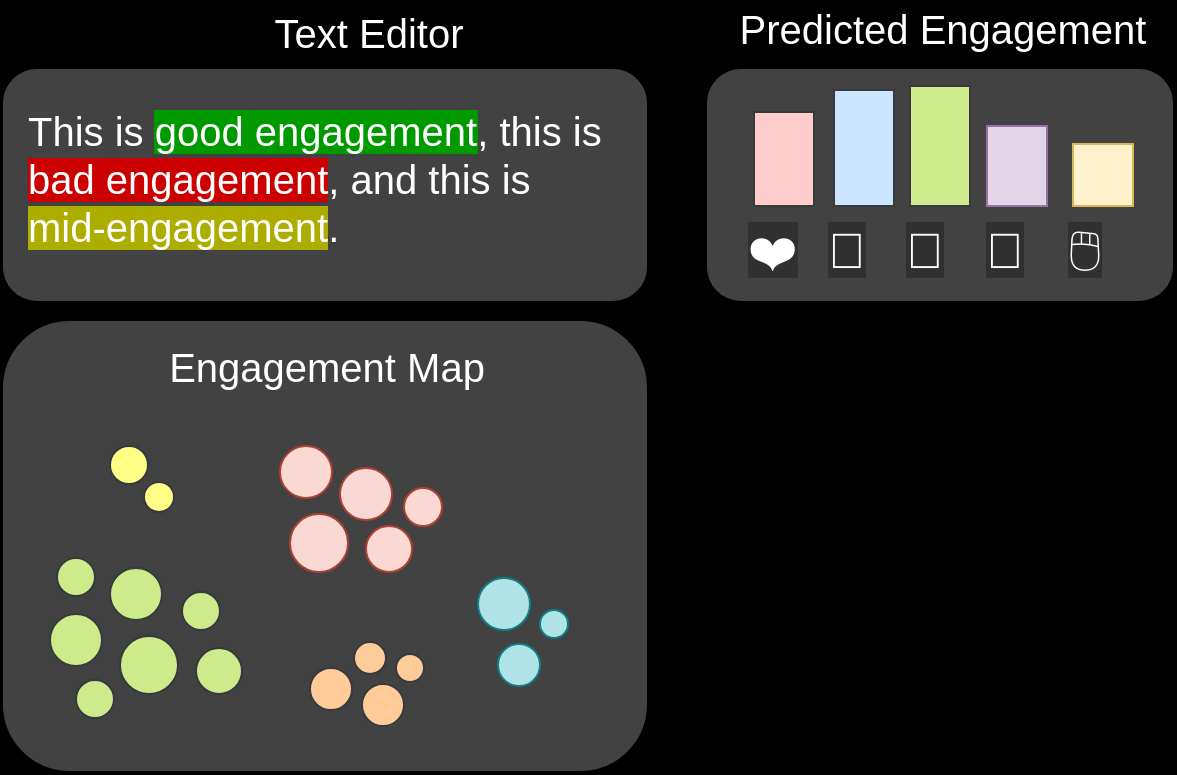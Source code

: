 <mxfile version="15.9.4" type="device"><diagram id="9sR8wy924jhu4vfViPd_" name="Page-1"><mxGraphModel dx="1422" dy="805" grid="0" gridSize="10" guides="1" tooltips="1" connect="1" arrows="1" fold="1" page="0" pageScale="1" pageWidth="850" pageHeight="1100" background="#000000" math="0" shadow="0"><root><mxCell id="0"/><mxCell id="1" parent="0"/><mxCell id="DPVouvmZa8hpESVhdFVj-1" value="" style="rounded=1;whiteSpace=wrap;html=1;fillColor=#424242;" vertex="1" parent="1"><mxGeometry x="195" y="133" width="323" height="117" as="geometry"/></mxCell><mxCell id="DPVouvmZa8hpESVhdFVj-2" value="&lt;font color=&quot;#ffffff&quot; style=&quot;font-size: 20px&quot;&gt;This is &lt;span style=&quot;background-color: rgb(0 , 153 , 0)&quot;&gt;good engagement&lt;/span&gt;, this is &lt;span style=&quot;background-color: rgb(204 , 0 , 0)&quot;&gt;bad engagement&lt;/span&gt;, and this is &lt;/font&gt;&lt;font style=&quot;font-size: 20px ; background-color: rgb(173 , 173 , 0)&quot; color=&quot;#ffffff&quot;&gt;mid-engagement&lt;/font&gt;&lt;font color=&quot;#ffffff&quot; style=&quot;font-size: 20px&quot;&gt;.&amp;nbsp;&lt;/font&gt;" style="text;html=1;strokeColor=none;fillColor=none;align=left;verticalAlign=middle;whiteSpace=wrap;rounded=0;" vertex="1" parent="1"><mxGeometry x="206" y="133" width="295" height="109" as="geometry"/></mxCell><mxCell id="DPVouvmZa8hpESVhdFVj-4" value="" style="rounded=1;whiteSpace=wrap;html=1;fillColor=#424242;" vertex="1" parent="1"><mxGeometry x="195" y="259" width="323" height="226" as="geometry"/></mxCell><mxCell id="DPVouvmZa8hpESVhdFVj-5" value="" style="ellipse;whiteSpace=wrap;html=1;aspect=fixed;labelBackgroundColor=#ADAD00;fontSize=20;fillColor=#b0e3e6;strokeColor=#0e8088;" vertex="1" parent="1"><mxGeometry x="443" y="421" width="21" height="21" as="geometry"/></mxCell><mxCell id="DPVouvmZa8hpESVhdFVj-6" value="" style="ellipse;whiteSpace=wrap;html=1;aspect=fixed;labelBackgroundColor=#ADAD00;fontSize=20;fillColor=#b0e3e6;strokeColor=#0e8088;" vertex="1" parent="1"><mxGeometry x="433" y="388" width="26" height="26" as="geometry"/></mxCell><mxCell id="DPVouvmZa8hpESVhdFVj-7" value="" style="ellipse;whiteSpace=wrap;html=1;aspect=fixed;labelBackgroundColor=#ADAD00;fontSize=20;fillColor=#b0e3e6;strokeColor=#0e8088;" vertex="1" parent="1"><mxGeometry x="464" y="404" width="14" height="14" as="geometry"/></mxCell><mxCell id="DPVouvmZa8hpESVhdFVj-8" value="" style="ellipse;whiteSpace=wrap;html=1;aspect=fixed;labelBackgroundColor=#ADAD00;fontSize=20;fillColor=#fad9d5;strokeColor=#ae4132;" vertex="1" parent="1"><mxGeometry x="334" y="322" width="26" height="26" as="geometry"/></mxCell><mxCell id="DPVouvmZa8hpESVhdFVj-9" value="" style="ellipse;whiteSpace=wrap;html=1;aspect=fixed;labelBackgroundColor=#ADAD00;fontSize=20;fillColor=#fad9d5;strokeColor=#ae4132;" vertex="1" parent="1"><mxGeometry x="364" y="333" width="26" height="26" as="geometry"/></mxCell><mxCell id="DPVouvmZa8hpESVhdFVj-10" value="" style="ellipse;whiteSpace=wrap;html=1;aspect=fixed;labelBackgroundColor=#ADAD00;fontSize=20;fillColor=#fad9d5;strokeColor=#ae4132;" vertex="1" parent="1"><mxGeometry x="339" y="356" width="29" height="29" as="geometry"/></mxCell><mxCell id="DPVouvmZa8hpESVhdFVj-11" value="" style="ellipse;whiteSpace=wrap;html=1;aspect=fixed;labelBackgroundColor=#ADAD00;fontSize=20;fillColor=#fad9d5;strokeColor=#ae4132;" vertex="1" parent="1"><mxGeometry x="377" y="362" width="23" height="23" as="geometry"/></mxCell><mxCell id="DPVouvmZa8hpESVhdFVj-12" value="" style="ellipse;whiteSpace=wrap;html=1;aspect=fixed;labelBackgroundColor=#ADAD00;fontSize=20;fillColor=#fad9d5;strokeColor=#ae4132;" vertex="1" parent="1"><mxGeometry x="396" y="343" width="19" height="19" as="geometry"/></mxCell><mxCell id="DPVouvmZa8hpESVhdFVj-13" value="" style="ellipse;whiteSpace=wrap;html=1;aspect=fixed;labelBackgroundColor=#ADAD00;fontSize=20;fillColor=#cdeb8b;strokeColor=#36393d;" vertex="1" parent="1"><mxGeometry x="249" y="383" width="26" height="26" as="geometry"/></mxCell><mxCell id="DPVouvmZa8hpESVhdFVj-14" value="" style="ellipse;whiteSpace=wrap;html=1;aspect=fixed;labelBackgroundColor=#ADAD00;fontSize=20;fillColor=#cdeb8b;strokeColor=#36393d;" vertex="1" parent="1"><mxGeometry x="219" y="406" width="26" height="26" as="geometry"/></mxCell><mxCell id="DPVouvmZa8hpESVhdFVj-15" value="" style="ellipse;whiteSpace=wrap;html=1;aspect=fixed;labelBackgroundColor=#ADAD00;fontSize=20;fillColor=#cdeb8b;strokeColor=#36393d;" vertex="1" parent="1"><mxGeometry x="254" y="417" width="29" height="29" as="geometry"/></mxCell><mxCell id="DPVouvmZa8hpESVhdFVj-16" value="" style="ellipse;whiteSpace=wrap;html=1;aspect=fixed;labelBackgroundColor=#ADAD00;fontSize=20;fillColor=#cdeb8b;strokeColor=#36393d;" vertex="1" parent="1"><mxGeometry x="292" y="423" width="23" height="23" as="geometry"/></mxCell><mxCell id="DPVouvmZa8hpESVhdFVj-17" value="" style="ellipse;whiteSpace=wrap;html=1;aspect=fixed;labelBackgroundColor=#ADAD00;fontSize=20;fillColor=#cdeb8b;strokeColor=#36393d;" vertex="1" parent="1"><mxGeometry x="285" y="395" width="19" height="19" as="geometry"/></mxCell><mxCell id="DPVouvmZa8hpESVhdFVj-20" value="" style="ellipse;whiteSpace=wrap;html=1;aspect=fixed;labelBackgroundColor=#ADAD00;fontSize=20;fillColor=#cdeb8b;strokeColor=#36393d;" vertex="1" parent="1"><mxGeometry x="232" y="439" width="19" height="19" as="geometry"/></mxCell><mxCell id="DPVouvmZa8hpESVhdFVj-21" value="" style="ellipse;whiteSpace=wrap;html=1;aspect=fixed;labelBackgroundColor=#ADAD00;fontSize=20;fillColor=#cdeb8b;strokeColor=#36393d;" vertex="1" parent="1"><mxGeometry x="222.5" y="378" width="19" height="19" as="geometry"/></mxCell><mxCell id="DPVouvmZa8hpESVhdFVj-22" value="" style="ellipse;whiteSpace=wrap;html=1;aspect=fixed;labelBackgroundColor=#ADAD00;fontSize=20;fillColor=#ffff88;strokeColor=#36393d;" vertex="1" parent="1"><mxGeometry x="249" y="322" width="19" height="19" as="geometry"/></mxCell><mxCell id="DPVouvmZa8hpESVhdFVj-24" value="" style="ellipse;whiteSpace=wrap;html=1;aspect=fixed;labelBackgroundColor=#ADAD00;fontSize=20;fillColor=#ffff88;strokeColor=#36393d;" vertex="1" parent="1"><mxGeometry x="266" y="340" width="15" height="15" as="geometry"/></mxCell><mxCell id="DPVouvmZa8hpESVhdFVj-28" value="" style="ellipse;whiteSpace=wrap;html=1;aspect=fixed;labelBackgroundColor=#ADAD00;fontSize=20;fillColor=#ffcc99;strokeColor=#36393d;" vertex="1" parent="1"><mxGeometry x="375" y="441" width="21" height="21" as="geometry"/></mxCell><mxCell id="DPVouvmZa8hpESVhdFVj-29" value="" style="ellipse;whiteSpace=wrap;html=1;aspect=fixed;labelBackgroundColor=#ADAD00;fontSize=20;fillColor=#ffcc99;strokeColor=#36393d;" vertex="1" parent="1"><mxGeometry x="371" y="420" width="16" height="16" as="geometry"/></mxCell><mxCell id="DPVouvmZa8hpESVhdFVj-30" value="" style="ellipse;whiteSpace=wrap;html=1;aspect=fixed;labelBackgroundColor=#ADAD00;fontSize=20;fillColor=#ffcc99;strokeColor=#36393d;" vertex="1" parent="1"><mxGeometry x="392" y="426" width="14" height="14" as="geometry"/></mxCell><mxCell id="DPVouvmZa8hpESVhdFVj-31" value="" style="ellipse;whiteSpace=wrap;html=1;aspect=fixed;labelBackgroundColor=#ADAD00;fontSize=20;fillColor=#ffcc99;strokeColor=#36393d;" vertex="1" parent="1"><mxGeometry x="349" y="433" width="21" height="21" as="geometry"/></mxCell><mxCell id="DPVouvmZa8hpESVhdFVj-34" value="Engagement Map" style="text;html=1;align=center;verticalAlign=middle;resizable=0;points=[];autosize=1;strokeColor=none;fillColor=none;fontSize=20;fontColor=#FFFFFF;" vertex="1" parent="1"><mxGeometry x="272.5" y="268" width="168" height="28" as="geometry"/></mxCell><mxCell id="DPVouvmZa8hpESVhdFVj-35" value="" style="rounded=1;whiteSpace=wrap;html=1;fillColor=#424242;" vertex="1" parent="1"><mxGeometry x="547" y="133" width="234" height="117" as="geometry"/></mxCell><mxCell id="DPVouvmZa8hpESVhdFVj-37" value="&lt;span style=&quot;color: rgb(255, 255, 255); font-family: helvetica; font-size: 25px; font-style: normal; font-weight: 400; letter-spacing: normal; text-align: center; text-indent: 0px; text-transform: none; word-spacing: 0px; background-color: rgb(48, 48, 48); display: inline; float: none;&quot;&gt;❤️&lt;/span&gt;" style="text;whiteSpace=wrap;html=1;fontSize=20;fontColor=#660066;" vertex="1" parent="1"><mxGeometry x="566" y="202" width="40" height="40" as="geometry"/></mxCell><mxCell id="DPVouvmZa8hpESVhdFVj-38" value="&lt;span style=&quot;color: rgb(255, 255, 255); font-family: helvetica; font-size: 25px; font-style: normal; font-weight: 400; letter-spacing: normal; text-align: center; text-indent: 0px; text-transform: none; word-spacing: 0px; background-color: rgb(48, 48, 48); display: inline; float: none;&quot;&gt;💭&lt;/span&gt;" style="text;whiteSpace=wrap;html=1;fontSize=20;fontColor=#660066;" vertex="1" parent="1"><mxGeometry x="606" y="202" width="35" height="40" as="geometry"/></mxCell><mxCell id="DPVouvmZa8hpESVhdFVj-39" value="&lt;span style=&quot;color: rgb(255, 255, 255); font-family: helvetica; font-size: 25px; font-style: normal; font-weight: 400; letter-spacing: normal; text-align: center; text-indent: 0px; text-transform: none; word-spacing: 0px; background-color: rgb(48, 48, 48); display: inline; float: none;&quot;&gt;👤&lt;/span&gt;" style="text;whiteSpace=wrap;html=1;fontSize=20;fontColor=#660066;" vertex="1" parent="1"><mxGeometry x="685" y="202" width="35" height="40" as="geometry"/></mxCell><mxCell id="DPVouvmZa8hpESVhdFVj-40" value="&lt;span style=&quot;color: rgb(255, 255, 255); font-family: helvetica; font-size: 25px; font-style: normal; font-weight: 400; letter-spacing: normal; text-align: center; text-indent: 0px; text-transform: none; word-spacing: 0px; background-color: rgb(48, 48, 48); display: inline; float: none;&quot;&gt;👀&lt;/span&gt;" style="text;whiteSpace=wrap;html=1;fontSize=20;fontColor=#660066;" vertex="1" parent="1"><mxGeometry x="645" y="202" width="38" height="40" as="geometry"/></mxCell><mxCell id="DPVouvmZa8hpESVhdFVj-41" value="&lt;span style=&quot;color: rgb(255, 255, 255); font-family: helvetica; font-size: 25px; font-style: normal; font-weight: 400; letter-spacing: normal; text-align: center; text-indent: 0px; text-transform: none; word-spacing: 0px; background-color: rgb(48, 48, 48); display: inline; float: none;&quot;&gt;🖱️&lt;/span&gt;" style="text;whiteSpace=wrap;html=1;fontSize=20;fontColor=#660066;" vertex="1" parent="1"><mxGeometry x="726" y="202" width="39" height="40" as="geometry"/></mxCell><mxCell id="DPVouvmZa8hpESVhdFVj-42" value="" style="rounded=0;whiteSpace=wrap;html=1;labelBackgroundColor=#000000;fontSize=20;fillColor=#cdeb8b;strokeColor=#36393d;" vertex="1" parent="1"><mxGeometry x="649" y="142" width="30" height="60" as="geometry"/></mxCell><mxCell id="DPVouvmZa8hpESVhdFVj-44" value="" style="rounded=0;whiteSpace=wrap;html=1;labelBackgroundColor=#000000;fontSize=20;fillColor=#ffcccc;strokeColor=#36393d;" vertex="1" parent="1"><mxGeometry x="571" y="155" width="30" height="47" as="geometry"/></mxCell><mxCell id="DPVouvmZa8hpESVhdFVj-45" value="" style="rounded=0;whiteSpace=wrap;html=1;labelBackgroundColor=#000000;fontSize=20;fillColor=#e1d5e7;strokeColor=#9673a6;" vertex="1" parent="1"><mxGeometry x="687.5" y="162" width="30" height="40" as="geometry"/></mxCell><mxCell id="DPVouvmZa8hpESVhdFVj-46" value="" style="rounded=0;whiteSpace=wrap;html=1;labelBackgroundColor=#000000;fontSize=20;fillColor=#cce5ff;strokeColor=#36393d;" vertex="1" parent="1"><mxGeometry x="611" y="144" width="30" height="58" as="geometry"/></mxCell><mxCell id="DPVouvmZa8hpESVhdFVj-47" value="" style="rounded=0;whiteSpace=wrap;html=1;labelBackgroundColor=#000000;fontSize=20;fillColor=#fff2cc;strokeColor=#d6b656;" vertex="1" parent="1"><mxGeometry x="730.5" y="171" width="30" height="31" as="geometry"/></mxCell><mxCell id="DPVouvmZa8hpESVhdFVj-48" value="Predicted Engagement" style="text;html=1;align=center;verticalAlign=middle;resizable=0;points=[];autosize=1;strokeColor=none;fillColor=none;fontSize=20;fontColor=#FFFFFF;" vertex="1" parent="1"><mxGeometry x="558" y="99" width="213" height="28" as="geometry"/></mxCell><mxCell id="DPVouvmZa8hpESVhdFVj-49" value="Text Editor" style="text;html=1;align=center;verticalAlign=middle;resizable=0;points=[];autosize=1;strokeColor=none;fillColor=none;fontSize=20;fontColor=#FFFFFF;" vertex="1" parent="1"><mxGeometry x="325.5" y="101" width="104" height="28" as="geometry"/></mxCell></root></mxGraphModel></diagram></mxfile>